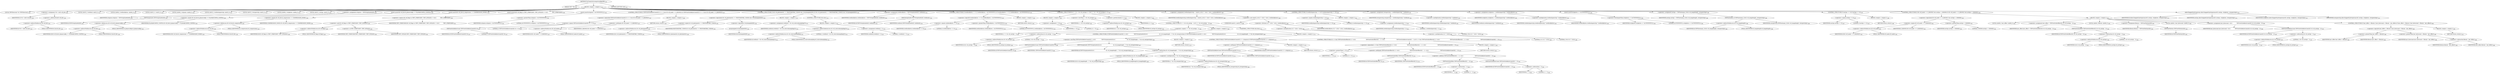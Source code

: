 digraph "TryChopUpUncompressedBigTiff" {  
"97235" [label = <(METHOD,TryChopUpUncompressedBigTiff)<SUB>7224</SUB>> ]
"97236" [label = <(PARAM,TIFF *tif)<SUB>7224</SUB>> ]
"97237" [label = <(BLOCK,&lt;empty&gt;,&lt;empty&gt;)<SUB>7225</SUB>> ]
"97238" [label = <(LOCAL,TIFFDirectory* td: TIFFDirectory)<SUB>7226</SUB>> ]
"97239" [label = <(&lt;operator&gt;.assignment,*td = &amp;tif-&gt;tif_dir)<SUB>7226</SUB>> ]
"97240" [label = <(IDENTIFIER,td,*td = &amp;tif-&gt;tif_dir)<SUB>7226</SUB>> ]
"97241" [label = <(&lt;operator&gt;.addressOf,&amp;tif-&gt;tif_dir)<SUB>7226</SUB>> ]
"97242" [label = <(&lt;operator&gt;.indirectFieldAccess,tif-&gt;tif_dir)<SUB>7226</SUB>> ]
"97243" [label = <(IDENTIFIER,tif,*td = &amp;tif-&gt;tif_dir)<SUB>7226</SUB>> ]
"97244" [label = <(FIELD_IDENTIFIER,tif_dir,tif_dir)<SUB>7226</SUB>> ]
"97245" [label = <(LOCAL,uint32_t rowblock: uint32_t)<SUB>7227</SUB>> ]
"97246" [label = <(LOCAL,uint64_t rowblockbytes: uint64_t)<SUB>7228</SUB>> ]
"97247" [label = <(LOCAL,uint32_t i: uint32_t)<SUB>7229</SUB>> ]
"97248" [label = <(LOCAL,uint64_t stripsize: uint64_t)<SUB>7230</SUB>> ]
"97249" [label = <(LOCAL,uint32_t rowblocksperstrip: uint32_t)<SUB>7231</SUB>> ]
"97250" [label = <(LOCAL,uint32_t rowsperstrip: uint32_t)<SUB>7232</SUB>> ]
"97251" [label = <(LOCAL,uint64_t stripbytes: uint64_t)<SUB>7233</SUB>> ]
"97252" [label = <(LOCAL,uint32_t nstrips: uint32_t)<SUB>7234</SUB>> ]
"97253" [label = <(&lt;operator&gt;.assignment,stripsize = TIFFStripSize64(tif))<SUB>7236</SUB>> ]
"97254" [label = <(IDENTIFIER,stripsize,stripsize = TIFFStripSize64(tif))<SUB>7236</SUB>> ]
"97255" [label = <(TIFFStripSize64,TIFFStripSize64(tif))<SUB>7236</SUB>> ]
"97256" [label = <(IDENTIFIER,tif,TIFFStripSize64(tif))<SUB>7236</SUB>> ]
"97257" [label = <(assert,assert(tif-&gt;tif_dir.td_planarconfig == PLANARCONFIG_CONTIG))<SUB>7238</SUB>> ]
"97258" [label = <(&lt;operator&gt;.equals,tif-&gt;tif_dir.td_planarconfig == PLANARCONFIG_CONTIG)<SUB>7238</SUB>> ]
"97259" [label = <(&lt;operator&gt;.fieldAccess,tif-&gt;tif_dir.td_planarconfig)<SUB>7238</SUB>> ]
"97260" [label = <(&lt;operator&gt;.indirectFieldAccess,tif-&gt;tif_dir)<SUB>7238</SUB>> ]
"97261" [label = <(IDENTIFIER,tif,tif-&gt;tif_dir.td_planarconfig == PLANARCONFIG_CONTIG)<SUB>7238</SUB>> ]
"97262" [label = <(FIELD_IDENTIFIER,tif_dir,tif_dir)<SUB>7238</SUB>> ]
"97263" [label = <(FIELD_IDENTIFIER,td_planarconfig,td_planarconfig)<SUB>7238</SUB>> ]
"97264" [label = <(IDENTIFIER,PLANARCONFIG_CONTIG,tif-&gt;tif_dir.td_planarconfig == PLANARCONFIG_CONTIG)<SUB>7238</SUB>> ]
"97265" [label = <(assert,assert(tif-&gt;tif_dir.td_compression == COMPRESSION_NONE))<SUB>7239</SUB>> ]
"97266" [label = <(&lt;operator&gt;.equals,tif-&gt;tif_dir.td_compression == COMPRESSION_NONE)<SUB>7239</SUB>> ]
"97267" [label = <(&lt;operator&gt;.fieldAccess,tif-&gt;tif_dir.td_compression)<SUB>7239</SUB>> ]
"97268" [label = <(&lt;operator&gt;.indirectFieldAccess,tif-&gt;tif_dir)<SUB>7239</SUB>> ]
"97269" [label = <(IDENTIFIER,tif,tif-&gt;tif_dir.td_compression == COMPRESSION_NONE)<SUB>7239</SUB>> ]
"97270" [label = <(FIELD_IDENTIFIER,tif_dir,tif_dir)<SUB>7239</SUB>> ]
"97271" [label = <(FIELD_IDENTIFIER,td_compression,td_compression)<SUB>7239</SUB>> ]
"97272" [label = <(IDENTIFIER,COMPRESSION_NONE,tif-&gt;tif_dir.td_compression == COMPRESSION_NONE)<SUB>7239</SUB>> ]
"97273" [label = <(assert,assert((tif-&gt;tif_flags &amp; (TIFF_STRIPCHOP | TIFF_ISTILED)) ==\012           TIFF_STRIPCHOP))<SUB>7240</SUB>> ]
"97274" [label = <(&lt;operator&gt;.equals,(tif-&gt;tif_flags &amp; (TIFF_STRIPCHOP | TIFF_ISTILED)) ==\012           TIFF_STRIPCHOP)<SUB>7240</SUB>> ]
"97275" [label = <(&lt;operator&gt;.and,tif-&gt;tif_flags &amp; (TIFF_STRIPCHOP | TIFF_ISTILED))<SUB>7240</SUB>> ]
"97276" [label = <(&lt;operator&gt;.indirectFieldAccess,tif-&gt;tif_flags)<SUB>7240</SUB>> ]
"97277" [label = <(IDENTIFIER,tif,tif-&gt;tif_flags &amp; (TIFF_STRIPCHOP | TIFF_ISTILED))<SUB>7240</SUB>> ]
"97278" [label = <(FIELD_IDENTIFIER,tif_flags,tif_flags)<SUB>7240</SUB>> ]
"97279" [label = <(&lt;operator&gt;.or,TIFF_STRIPCHOP | TIFF_ISTILED)<SUB>7240</SUB>> ]
"97280" [label = <(IDENTIFIER,TIFF_STRIPCHOP,TIFF_STRIPCHOP | TIFF_ISTILED)<SUB>7240</SUB>> ]
"97281" [label = <(IDENTIFIER,TIFF_ISTILED,TIFF_STRIPCHOP | TIFF_ISTILED)<SUB>7240</SUB>> ]
"97282" [label = <(IDENTIFIER,TIFF_STRIPCHOP,(tif-&gt;tif_flags &amp; (TIFF_STRIPCHOP | TIFF_ISTILED)) ==\012           TIFF_STRIPCHOP)<SUB>7241</SUB>> ]
"97283" [label = <(assert,assert(stripsize &gt; 0x7FFFFFFFUL))<SUB>7242</SUB>> ]
"97284" [label = <(&lt;operator&gt;.greaterThan,stripsize &gt; 0x7FFFFFFFUL)<SUB>7242</SUB>> ]
"97285" [label = <(IDENTIFIER,stripsize,stripsize &gt; 0x7FFFFFFFUL)<SUB>7242</SUB>> ]
"97286" [label = <(LITERAL,0x7FFFFFFFUL,stripsize &gt; 0x7FFFFFFFUL)<SUB>7242</SUB>> ]
"97287" [label = <(CONTROL_STRUCTURE,if (TIFFGetStrileByteCount(tif, 0) == 0 &amp;&amp; tif-&gt;tif_mode != O_RDONLY),if (TIFFGetStrileByteCount(tif, 0) == 0 &amp;&amp; tif-&gt;tif_mode != O_RDONLY))<SUB>7247</SUB>> ]
"97288" [label = <(&lt;operator&gt;.logicalAnd,TIFFGetStrileByteCount(tif, 0) == 0 &amp;&amp; tif-&gt;tif_mode != O_RDONLY)<SUB>7247</SUB>> ]
"97289" [label = <(&lt;operator&gt;.equals,TIFFGetStrileByteCount(tif, 0) == 0)<SUB>7247</SUB>> ]
"97290" [label = <(TIFFGetStrileByteCount,TIFFGetStrileByteCount(tif, 0))<SUB>7247</SUB>> ]
"97291" [label = <(IDENTIFIER,tif,TIFFGetStrileByteCount(tif, 0))<SUB>7247</SUB>> ]
"97292" [label = <(LITERAL,0,TIFFGetStrileByteCount(tif, 0))<SUB>7247</SUB>> ]
"97293" [label = <(LITERAL,0,TIFFGetStrileByteCount(tif, 0) == 0)<SUB>7247</SUB>> ]
"97294" [label = <(&lt;operator&gt;.notEquals,tif-&gt;tif_mode != O_RDONLY)<SUB>7247</SUB>> ]
"97295" [label = <(&lt;operator&gt;.indirectFieldAccess,tif-&gt;tif_mode)<SUB>7247</SUB>> ]
"97296" [label = <(IDENTIFIER,tif,tif-&gt;tif_mode != O_RDONLY)<SUB>7247</SUB>> ]
"97297" [label = <(FIELD_IDENTIFIER,tif_mode,tif_mode)<SUB>7247</SUB>> ]
"97298" [label = <(IDENTIFIER,O_RDONLY,tif-&gt;tif_mode != O_RDONLY)<SUB>7247</SUB>> ]
"97299" [label = <(BLOCK,&lt;empty&gt;,&lt;empty&gt;)<SUB>7248</SUB>> ]
"97300" [label = <(RETURN,return;,return;)<SUB>7248</SUB>> ]
"97301" [label = <(CONTROL_STRUCTURE,if ((td-&gt;td_photometric == PHOTOMETRIC_YCBCR) &amp;&amp; (!isUpSampled(tif))),if ((td-&gt;td_photometric == PHOTOMETRIC_YCBCR) &amp;&amp; (!isUpSampled(tif))))<SUB>7250</SUB>> ]
"97302" [label = <(&lt;operator&gt;.logicalAnd,(td-&gt;td_photometric == PHOTOMETRIC_YCBCR) &amp;&amp; (!isUpSampled(tif)))<SUB>7250</SUB>> ]
"97303" [label = <(&lt;operator&gt;.equals,td-&gt;td_photometric == PHOTOMETRIC_YCBCR)<SUB>7250</SUB>> ]
"97304" [label = <(&lt;operator&gt;.indirectFieldAccess,td-&gt;td_photometric)<SUB>7250</SUB>> ]
"97305" [label = <(IDENTIFIER,td,td-&gt;td_photometric == PHOTOMETRIC_YCBCR)<SUB>7250</SUB>> ]
"97306" [label = <(FIELD_IDENTIFIER,td_photometric,td_photometric)<SUB>7250</SUB>> ]
"97307" [label = <(IDENTIFIER,PHOTOMETRIC_YCBCR,td-&gt;td_photometric == PHOTOMETRIC_YCBCR)<SUB>7250</SUB>> ]
"97308" [label = <(&lt;operator&gt;.logicalNot,!isUpSampled(tif))<SUB>7250</SUB>> ]
"97309" [label = <(isUpSampled,isUpSampled(tif))<SUB>7250</SUB>> ]
"97310" [label = <(IDENTIFIER,tif,isUpSampled(tif))<SUB>7250</SUB>> ]
"97311" [label = <(BLOCK,&lt;empty&gt;,&lt;empty&gt;)<SUB>7251</SUB>> ]
"97312" [label = <(&lt;operator&gt;.assignment,rowblock = td-&gt;td_ycbcrsubsampling[1])<SUB>7251</SUB>> ]
"97313" [label = <(IDENTIFIER,rowblock,rowblock = td-&gt;td_ycbcrsubsampling[1])<SUB>7251</SUB>> ]
"97314" [label = <(&lt;operator&gt;.indirectIndexAccess,td-&gt;td_ycbcrsubsampling[1])<SUB>7251</SUB>> ]
"97315" [label = <(&lt;operator&gt;.indirectFieldAccess,td-&gt;td_ycbcrsubsampling)<SUB>7251</SUB>> ]
"97316" [label = <(IDENTIFIER,td,rowblock = td-&gt;td_ycbcrsubsampling[1])<SUB>7251</SUB>> ]
"97317" [label = <(FIELD_IDENTIFIER,td_ycbcrsubsampling,td_ycbcrsubsampling)<SUB>7251</SUB>> ]
"97318" [label = <(LITERAL,1,rowblock = td-&gt;td_ycbcrsubsampling[1])<SUB>7251</SUB>> ]
"97319" [label = <(CONTROL_STRUCTURE,else,else)<SUB>7253</SUB>> ]
"97320" [label = <(BLOCK,&lt;empty&gt;,&lt;empty&gt;)<SUB>7253</SUB>> ]
"97321" [label = <(&lt;operator&gt;.assignment,rowblock = 1)<SUB>7253</SUB>> ]
"97322" [label = <(IDENTIFIER,rowblock,rowblock = 1)<SUB>7253</SUB>> ]
"97323" [label = <(LITERAL,1,rowblock = 1)<SUB>7253</SUB>> ]
"97324" [label = <(&lt;operator&gt;.assignment,rowblockbytes = TIFFVStripSize64(tif, rowblock))<SUB>7254</SUB>> ]
"97325" [label = <(IDENTIFIER,rowblockbytes,rowblockbytes = TIFFVStripSize64(tif, rowblock))<SUB>7254</SUB>> ]
"97326" [label = <(TIFFVStripSize64,TIFFVStripSize64(tif, rowblock))<SUB>7254</SUB>> ]
"97327" [label = <(IDENTIFIER,tif,TIFFVStripSize64(tif, rowblock))<SUB>7254</SUB>> ]
"97328" [label = <(IDENTIFIER,rowblock,TIFFVStripSize64(tif, rowblock))<SUB>7254</SUB>> ]
"97329" [label = <(CONTROL_STRUCTURE,if (rowblockbytes == 0 || rowblockbytes &gt; 0x7FFFFFFFUL),if (rowblockbytes == 0 || rowblockbytes &gt; 0x7FFFFFFFUL))<SUB>7255</SUB>> ]
"97330" [label = <(&lt;operator&gt;.logicalOr,rowblockbytes == 0 || rowblockbytes &gt; 0x7FFFFFFFUL)<SUB>7255</SUB>> ]
"97331" [label = <(&lt;operator&gt;.equals,rowblockbytes == 0)<SUB>7255</SUB>> ]
"97332" [label = <(IDENTIFIER,rowblockbytes,rowblockbytes == 0)<SUB>7255</SUB>> ]
"97333" [label = <(LITERAL,0,rowblockbytes == 0)<SUB>7255</SUB>> ]
"97334" [label = <(&lt;operator&gt;.greaterThan,rowblockbytes &gt; 0x7FFFFFFFUL)<SUB>7255</SUB>> ]
"97335" [label = <(IDENTIFIER,rowblockbytes,rowblockbytes &gt; 0x7FFFFFFFUL)<SUB>7255</SUB>> ]
"97336" [label = <(LITERAL,0x7FFFFFFFUL,rowblockbytes &gt; 0x7FFFFFFFUL)<SUB>7255</SUB>> ]
"97337" [label = <(BLOCK,&lt;empty&gt;,&lt;empty&gt;)<SUB>7256</SUB>> ]
"97338" [label = <(RETURN,return;,return;)<SUB>7258</SUB>> ]
"97339" [label = <(CONTROL_STRUCTURE,for (i = 0;i &lt; td-&gt;td_nstrips;i++),for (i = 0;i &lt; td-&gt;td_nstrips;i++))<SUB>7262</SUB>> ]
"97340" [label = <(BLOCK,&lt;empty&gt;,&lt;empty&gt;)<SUB>7262</SUB>> ]
"97341" [label = <(&lt;operator&gt;.assignment,i = 0)<SUB>7262</SUB>> ]
"97342" [label = <(IDENTIFIER,i,i = 0)<SUB>7262</SUB>> ]
"97343" [label = <(LITERAL,0,i = 0)<SUB>7262</SUB>> ]
"97344" [label = <(&lt;operator&gt;.lessThan,i &lt; td-&gt;td_nstrips)<SUB>7262</SUB>> ]
"97345" [label = <(IDENTIFIER,i,i &lt; td-&gt;td_nstrips)<SUB>7262</SUB>> ]
"97346" [label = <(&lt;operator&gt;.indirectFieldAccess,td-&gt;td_nstrips)<SUB>7262</SUB>> ]
"97347" [label = <(IDENTIFIER,td,i &lt; td-&gt;td_nstrips)<SUB>7262</SUB>> ]
"97348" [label = <(FIELD_IDENTIFIER,td_nstrips,td_nstrips)<SUB>7262</SUB>> ]
"97349" [label = <(&lt;operator&gt;.postIncrement,i++)<SUB>7262</SUB>> ]
"97350" [label = <(IDENTIFIER,i,i++)<SUB>7262</SUB>> ]
"97351" [label = <(BLOCK,&lt;empty&gt;,&lt;empty&gt;)<SUB>7263</SUB>> ]
"97352" [label = <(CONTROL_STRUCTURE,if (i == td-&gt;td_nstrips - 1),if (i == td-&gt;td_nstrips - 1))<SUB>7264</SUB>> ]
"97353" [label = <(&lt;operator&gt;.equals,i == td-&gt;td_nstrips - 1)<SUB>7264</SUB>> ]
"97354" [label = <(IDENTIFIER,i,i == td-&gt;td_nstrips - 1)<SUB>7264</SUB>> ]
"97355" [label = <(&lt;operator&gt;.subtraction,td-&gt;td_nstrips - 1)<SUB>7264</SUB>> ]
"97356" [label = <(&lt;operator&gt;.indirectFieldAccess,td-&gt;td_nstrips)<SUB>7264</SUB>> ]
"97357" [label = <(IDENTIFIER,td,td-&gt;td_nstrips - 1)<SUB>7264</SUB>> ]
"97358" [label = <(FIELD_IDENTIFIER,td_nstrips,td_nstrips)<SUB>7264</SUB>> ]
"97359" [label = <(LITERAL,1,td-&gt;td_nstrips - 1)<SUB>7264</SUB>> ]
"97360" [label = <(BLOCK,&lt;empty&gt;,&lt;empty&gt;)<SUB>7265</SUB>> ]
"97361" [label = <(CONTROL_STRUCTURE,if (TIFFGetStrileByteCount(tif, i) &lt;\012                TIFFVStripSize64(tif,\012                                 td-&gt;td_imagelength - i * td-&gt;td_rowsperstrip)),if (TIFFGetStrileByteCount(tif, i) &lt;\012                TIFFVStripSize64(tif,\012                                 td-&gt;td_imagelength - i * td-&gt;td_rowsperstrip)))<SUB>7266</SUB>> ]
"97362" [label = <(&lt;operator&gt;.lessThan,TIFFGetStrileByteCount(tif, i) &lt;\012                TIFFVStripSize64(tif,\012                                 td-&gt;td_imagelength - i * td-&gt;td_rowsperstrip))<SUB>7266</SUB>> ]
"97363" [label = <(TIFFGetStrileByteCount,TIFFGetStrileByteCount(tif, i))<SUB>7266</SUB>> ]
"97364" [label = <(IDENTIFIER,tif,TIFFGetStrileByteCount(tif, i))<SUB>7266</SUB>> ]
"97365" [label = <(IDENTIFIER,i,TIFFGetStrileByteCount(tif, i))<SUB>7266</SUB>> ]
"97366" [label = <(TIFFVStripSize64,TIFFVStripSize64(tif,\012                                 td-&gt;td_imagelength - i * td-&gt;td_rowsperstrip))<SUB>7267</SUB>> ]
"97367" [label = <(IDENTIFIER,tif,TIFFVStripSize64(tif,\012                                 td-&gt;td_imagelength - i * td-&gt;td_rowsperstrip))<SUB>7267</SUB>> ]
"97368" [label = <(&lt;operator&gt;.subtraction,td-&gt;td_imagelength - i * td-&gt;td_rowsperstrip)<SUB>7268</SUB>> ]
"97369" [label = <(&lt;operator&gt;.indirectFieldAccess,td-&gt;td_imagelength)<SUB>7268</SUB>> ]
"97370" [label = <(IDENTIFIER,td,td-&gt;td_imagelength - i * td-&gt;td_rowsperstrip)<SUB>7268</SUB>> ]
"97371" [label = <(FIELD_IDENTIFIER,td_imagelength,td_imagelength)<SUB>7268</SUB>> ]
"97372" [label = <(&lt;operator&gt;.multiplication,i * td-&gt;td_rowsperstrip)<SUB>7268</SUB>> ]
"97373" [label = <(IDENTIFIER,i,i * td-&gt;td_rowsperstrip)<SUB>7268</SUB>> ]
"97374" [label = <(&lt;operator&gt;.indirectFieldAccess,td-&gt;td_rowsperstrip)<SUB>7268</SUB>> ]
"97375" [label = <(IDENTIFIER,td,i * td-&gt;td_rowsperstrip)<SUB>7268</SUB>> ]
"97376" [label = <(FIELD_IDENTIFIER,td_rowsperstrip,td_rowsperstrip)<SUB>7268</SUB>> ]
"97377" [label = <(BLOCK,&lt;empty&gt;,&lt;empty&gt;)<SUB>7269</SUB>> ]
"97378" [label = <(RETURN,return;,return;)<SUB>7270</SUB>> ]
"97379" [label = <(CONTROL_STRUCTURE,else,else)<SUB>7274</SUB>> ]
"97380" [label = <(BLOCK,&lt;empty&gt;,&lt;empty&gt;)<SUB>7274</SUB>> ]
"97381" [label = <(CONTROL_STRUCTURE,if (TIFFGetStrileByteCount(tif, i) != stripsize),if (TIFFGetStrileByteCount(tif, i) != stripsize))<SUB>7275</SUB>> ]
"97382" [label = <(&lt;operator&gt;.notEquals,TIFFGetStrileByteCount(tif, i) != stripsize)<SUB>7275</SUB>> ]
"97383" [label = <(TIFFGetStrileByteCount,TIFFGetStrileByteCount(tif, i))<SUB>7275</SUB>> ]
"97384" [label = <(IDENTIFIER,tif,TIFFGetStrileByteCount(tif, i))<SUB>7275</SUB>> ]
"97385" [label = <(IDENTIFIER,i,TIFFGetStrileByteCount(tif, i))<SUB>7275</SUB>> ]
"97386" [label = <(IDENTIFIER,stripsize,TIFFGetStrileByteCount(tif, i) != stripsize)<SUB>7275</SUB>> ]
"97387" [label = <(BLOCK,&lt;empty&gt;,&lt;empty&gt;)<SUB>7276</SUB>> ]
"97388" [label = <(RETURN,return;,return;)<SUB>7277</SUB>> ]
"97389" [label = <(CONTROL_STRUCTURE,if (i &gt; 0 &amp;&amp; TIFFGetStrileOffset(tif, i) !=\012                             TIFFGetStrileOffset(tif, i - 1) +\012                                 TIFFGetStrileByteCount(tif, i - 1)),if (i &gt; 0 &amp;&amp; TIFFGetStrileOffset(tif, i) !=\012                             TIFFGetStrileOffset(tif, i - 1) +\012                                 TIFFGetStrileByteCount(tif, i - 1)))<SUB>7279</SUB>> ]
"97390" [label = <(&lt;operator&gt;.logicalAnd,i &gt; 0 &amp;&amp; TIFFGetStrileOffset(tif, i) !=\012                             TIFFGetStrileOffset(tif, i - 1) +\012                                 TIFFGetStrileByteCount(tif, i - 1))<SUB>7279</SUB>> ]
"97391" [label = <(&lt;operator&gt;.greaterThan,i &gt; 0)<SUB>7279</SUB>> ]
"97392" [label = <(IDENTIFIER,i,i &gt; 0)<SUB>7279</SUB>> ]
"97393" [label = <(LITERAL,0,i &gt; 0)<SUB>7279</SUB>> ]
"97394" [label = <(&lt;operator&gt;.notEquals,TIFFGetStrileOffset(tif, i) !=\012                             TIFFGetStrileOffset(tif, i - 1) +\012                                 TIFFGetStrileByteCount(tif, i - 1))<SUB>7279</SUB>> ]
"97395" [label = <(TIFFGetStrileOffset,TIFFGetStrileOffset(tif, i))<SUB>7279</SUB>> ]
"97396" [label = <(IDENTIFIER,tif,TIFFGetStrileOffset(tif, i))<SUB>7279</SUB>> ]
"97397" [label = <(IDENTIFIER,i,TIFFGetStrileOffset(tif, i))<SUB>7279</SUB>> ]
"97398" [label = <(&lt;operator&gt;.addition,TIFFGetStrileOffset(tif, i - 1) +\012                                 TIFFGetStrileByteCount(tif, i - 1))<SUB>7280</SUB>> ]
"97399" [label = <(TIFFGetStrileOffset,TIFFGetStrileOffset(tif, i - 1))<SUB>7280</SUB>> ]
"97400" [label = <(IDENTIFIER,tif,TIFFGetStrileOffset(tif, i - 1))<SUB>7280</SUB>> ]
"97401" [label = <(&lt;operator&gt;.subtraction,i - 1)<SUB>7280</SUB>> ]
"97402" [label = <(IDENTIFIER,i,i - 1)<SUB>7280</SUB>> ]
"97403" [label = <(LITERAL,1,i - 1)<SUB>7280</SUB>> ]
"97404" [label = <(TIFFGetStrileByteCount,TIFFGetStrileByteCount(tif, i - 1))<SUB>7281</SUB>> ]
"97405" [label = <(IDENTIFIER,tif,TIFFGetStrileByteCount(tif, i - 1))<SUB>7281</SUB>> ]
"97406" [label = <(&lt;operator&gt;.subtraction,i - 1)<SUB>7281</SUB>> ]
"97407" [label = <(IDENTIFIER,i,i - 1)<SUB>7281</SUB>> ]
"97408" [label = <(LITERAL,1,i - 1)<SUB>7281</SUB>> ]
"97409" [label = <(BLOCK,&lt;empty&gt;,&lt;empty&gt;)<SUB>7282</SUB>> ]
"97410" [label = <(RETURN,return;,return;)<SUB>7283</SUB>> ]
"97411" [label = <(&lt;operator&gt;.assignment,rowblocksperstrip = (uint32_t)(512 * 1024 * 1024 / rowblockbytes))<SUB>7289</SUB>> ]
"97412" [label = <(IDENTIFIER,rowblocksperstrip,rowblocksperstrip = (uint32_t)(512 * 1024 * 1024 / rowblockbytes))<SUB>7289</SUB>> ]
"97413" [label = <(&lt;operator&gt;.cast,(uint32_t)(512 * 1024 * 1024 / rowblockbytes))<SUB>7289</SUB>> ]
"97414" [label = <(UNKNOWN,uint32_t,uint32_t)<SUB>7289</SUB>> ]
"97415" [label = <(&lt;operator&gt;.division,512 * 1024 * 1024 / rowblockbytes)<SUB>7289</SUB>> ]
"97416" [label = <(&lt;operator&gt;.multiplication,512 * 1024 * 1024)<SUB>7289</SUB>> ]
"97417" [label = <(&lt;operator&gt;.multiplication,512 * 1024)<SUB>7289</SUB>> ]
"97418" [label = <(LITERAL,512,512 * 1024)<SUB>7289</SUB>> ]
"97419" [label = <(LITERAL,1024,512 * 1024)<SUB>7289</SUB>> ]
"97420" [label = <(LITERAL,1024,512 * 1024 * 1024)<SUB>7289</SUB>> ]
"97421" [label = <(IDENTIFIER,rowblockbytes,512 * 1024 * 1024 / rowblockbytes)<SUB>7289</SUB>> ]
"97422" [label = <(CONTROL_STRUCTURE,if (rowblocksperstrip == 0),if (rowblocksperstrip == 0))<SUB>7290</SUB>> ]
"97423" [label = <(&lt;operator&gt;.equals,rowblocksperstrip == 0)<SUB>7290</SUB>> ]
"97424" [label = <(IDENTIFIER,rowblocksperstrip,rowblocksperstrip == 0)<SUB>7290</SUB>> ]
"97425" [label = <(LITERAL,0,rowblocksperstrip == 0)<SUB>7290</SUB>> ]
"97426" [label = <(BLOCK,&lt;empty&gt;,&lt;empty&gt;)<SUB>7291</SUB>> ]
"97427" [label = <(&lt;operator&gt;.assignment,rowblocksperstrip = 1)<SUB>7291</SUB>> ]
"97428" [label = <(IDENTIFIER,rowblocksperstrip,rowblocksperstrip = 1)<SUB>7291</SUB>> ]
"97429" [label = <(LITERAL,1,rowblocksperstrip = 1)<SUB>7291</SUB>> ]
"97430" [label = <(&lt;operator&gt;.assignment,rowsperstrip = rowblocksperstrip * rowblock)<SUB>7292</SUB>> ]
"97431" [label = <(IDENTIFIER,rowsperstrip,rowsperstrip = rowblocksperstrip * rowblock)<SUB>7292</SUB>> ]
"97432" [label = <(&lt;operator&gt;.multiplication,rowblocksperstrip * rowblock)<SUB>7292</SUB>> ]
"97433" [label = <(IDENTIFIER,rowblocksperstrip,rowblocksperstrip * rowblock)<SUB>7292</SUB>> ]
"97434" [label = <(IDENTIFIER,rowblock,rowblocksperstrip * rowblock)<SUB>7292</SUB>> ]
"97435" [label = <(&lt;operator&gt;.assignment,stripbytes = rowblocksperstrip * rowblockbytes)<SUB>7293</SUB>> ]
"97436" [label = <(IDENTIFIER,stripbytes,stripbytes = rowblocksperstrip * rowblockbytes)<SUB>7293</SUB>> ]
"97437" [label = <(&lt;operator&gt;.multiplication,rowblocksperstrip * rowblockbytes)<SUB>7293</SUB>> ]
"97438" [label = <(IDENTIFIER,rowblocksperstrip,rowblocksperstrip * rowblockbytes)<SUB>7293</SUB>> ]
"97439" [label = <(IDENTIFIER,rowblockbytes,rowblocksperstrip * rowblockbytes)<SUB>7293</SUB>> ]
"97440" [label = <(assert,assert(stripbytes &lt;= 0x7FFFFFFFUL))<SUB>7294</SUB>> ]
"97441" [label = <(&lt;operator&gt;.lessEqualsThan,stripbytes &lt;= 0x7FFFFFFFUL)<SUB>7294</SUB>> ]
"97442" [label = <(IDENTIFIER,stripbytes,stripbytes &lt;= 0x7FFFFFFFUL)<SUB>7294</SUB>> ]
"97443" [label = <(LITERAL,0x7FFFFFFFUL,stripbytes &lt;= 0x7FFFFFFFUL)<SUB>7294</SUB>> ]
"97444" [label = <(&lt;operator&gt;.assignment,nstrips = TIFFhowmany_32(td-&gt;td_imagelength, rowsperstrip))<SUB>7296</SUB>> ]
"97445" [label = <(IDENTIFIER,nstrips,nstrips = TIFFhowmany_32(td-&gt;td_imagelength, rowsperstrip))<SUB>7296</SUB>> ]
"97446" [label = <(TIFFhowmany_32,TIFFhowmany_32(td-&gt;td_imagelength, rowsperstrip))<SUB>7296</SUB>> ]
"97447" [label = <(&lt;operator&gt;.indirectFieldAccess,td-&gt;td_imagelength)<SUB>7296</SUB>> ]
"97448" [label = <(IDENTIFIER,td,TIFFhowmany_32(td-&gt;td_imagelength, rowsperstrip))<SUB>7296</SUB>> ]
"97449" [label = <(FIELD_IDENTIFIER,td_imagelength,td_imagelength)<SUB>7296</SUB>> ]
"97450" [label = <(IDENTIFIER,rowsperstrip,TIFFhowmany_32(td-&gt;td_imagelength, rowsperstrip))<SUB>7296</SUB>> ]
"97451" [label = <(CONTROL_STRUCTURE,if (nstrips == 0),if (nstrips == 0))<SUB>7297</SUB>> ]
"97452" [label = <(&lt;operator&gt;.equals,nstrips == 0)<SUB>7297</SUB>> ]
"97453" [label = <(IDENTIFIER,nstrips,nstrips == 0)<SUB>7297</SUB>> ]
"97454" [label = <(LITERAL,0,nstrips == 0)<SUB>7297</SUB>> ]
"97455" [label = <(BLOCK,&lt;empty&gt;,&lt;empty&gt;)<SUB>7298</SUB>> ]
"97456" [label = <(RETURN,return;,return;)<SUB>7298</SUB>> ]
"97457" [label = <(CONTROL_STRUCTURE,if (tif-&gt;tif_mode == O_RDONLY &amp;&amp; nstrips &gt; 1000000),if (tif-&gt;tif_mode == O_RDONLY &amp;&amp; nstrips &gt; 1000000))<SUB>7302</SUB>> ]
"97458" [label = <(&lt;operator&gt;.logicalAnd,tif-&gt;tif_mode == O_RDONLY &amp;&amp; nstrips &gt; 1000000)<SUB>7302</SUB>> ]
"97459" [label = <(&lt;operator&gt;.equals,tif-&gt;tif_mode == O_RDONLY)<SUB>7302</SUB>> ]
"97460" [label = <(&lt;operator&gt;.indirectFieldAccess,tif-&gt;tif_mode)<SUB>7302</SUB>> ]
"97461" [label = <(IDENTIFIER,tif,tif-&gt;tif_mode == O_RDONLY)<SUB>7302</SUB>> ]
"97462" [label = <(FIELD_IDENTIFIER,tif_mode,tif_mode)<SUB>7302</SUB>> ]
"97463" [label = <(IDENTIFIER,O_RDONLY,tif-&gt;tif_mode == O_RDONLY)<SUB>7302</SUB>> ]
"97464" [label = <(&lt;operator&gt;.greaterThan,nstrips &gt; 1000000)<SUB>7302</SUB>> ]
"97465" [label = <(IDENTIFIER,nstrips,nstrips &gt; 1000000)<SUB>7302</SUB>> ]
"97466" [label = <(LITERAL,1000000,nstrips &gt; 1000000)<SUB>7302</SUB>> ]
"97467" [label = <(BLOCK,&lt;empty&gt;,&lt;empty&gt;)<SUB>7303</SUB>> ]
"97468" [label = <(LOCAL,uint64_t last_offset: uint64_t)<SUB>7304</SUB>> ]
"97469" [label = <(&lt;operator&gt;.assignment,last_offset = TIFFGetStrileOffset(tif, td-&gt;td_nstrips - 1))<SUB>7304</SUB>> ]
"97470" [label = <(IDENTIFIER,last_offset,last_offset = TIFFGetStrileOffset(tif, td-&gt;td_nstrips - 1))<SUB>7304</SUB>> ]
"97471" [label = <(TIFFGetStrileOffset,TIFFGetStrileOffset(tif, td-&gt;td_nstrips - 1))<SUB>7304</SUB>> ]
"97472" [label = <(IDENTIFIER,tif,TIFFGetStrileOffset(tif, td-&gt;td_nstrips - 1))<SUB>7304</SUB>> ]
"97473" [label = <(&lt;operator&gt;.subtraction,td-&gt;td_nstrips - 1)<SUB>7304</SUB>> ]
"97474" [label = <(&lt;operator&gt;.indirectFieldAccess,td-&gt;td_nstrips)<SUB>7304</SUB>> ]
"97475" [label = <(IDENTIFIER,td,td-&gt;td_nstrips - 1)<SUB>7304</SUB>> ]
"97476" [label = <(FIELD_IDENTIFIER,td_nstrips,td_nstrips)<SUB>7304</SUB>> ]
"97477" [label = <(LITERAL,1,td-&gt;td_nstrips - 1)<SUB>7304</SUB>> ]
"97478" [label = <(LOCAL,uint64_t filesize: uint64_t)<SUB>7305</SUB>> ]
"97479" [label = <(&lt;operator&gt;.assignment,filesize = TIFFGetFileSize(tif))<SUB>7305</SUB>> ]
"97480" [label = <(IDENTIFIER,filesize,filesize = TIFFGetFileSize(tif))<SUB>7305</SUB>> ]
"97481" [label = <(TIFFGetFileSize,TIFFGetFileSize(tif))<SUB>7305</SUB>> ]
"97482" [label = <(IDENTIFIER,tif,TIFFGetFileSize(tif))<SUB>7305</SUB>> ]
"97483" [label = <(LOCAL,uint64_t last_bytecount: uint64_t)<SUB>7306</SUB>> ]
"97484" [label = <(&lt;operator&gt;.assignment,last_bytecount =\012            TIFFGetStrileByteCount(tif, td-&gt;td_nstrips - 1))<SUB>7306</SUB>> ]
"97485" [label = <(IDENTIFIER,last_bytecount,last_bytecount =\012            TIFFGetStrileByteCount(tif, td-&gt;td_nstrips - 1))<SUB>7306</SUB>> ]
"97486" [label = <(TIFFGetStrileByteCount,TIFFGetStrileByteCount(tif, td-&gt;td_nstrips - 1))<SUB>7307</SUB>> ]
"97487" [label = <(IDENTIFIER,tif,TIFFGetStrileByteCount(tif, td-&gt;td_nstrips - 1))<SUB>7307</SUB>> ]
"97488" [label = <(&lt;operator&gt;.subtraction,td-&gt;td_nstrips - 1)<SUB>7307</SUB>> ]
"97489" [label = <(&lt;operator&gt;.indirectFieldAccess,td-&gt;td_nstrips)<SUB>7307</SUB>> ]
"97490" [label = <(IDENTIFIER,td,td-&gt;td_nstrips - 1)<SUB>7307</SUB>> ]
"97491" [label = <(FIELD_IDENTIFIER,td_nstrips,td_nstrips)<SUB>7307</SUB>> ]
"97492" [label = <(LITERAL,1,td-&gt;td_nstrips - 1)<SUB>7307</SUB>> ]
"97493" [label = <(CONTROL_STRUCTURE,if (last_offset &gt; filesize || last_bytecount &gt; filesize - last_offset),if (last_offset &gt; filesize || last_bytecount &gt; filesize - last_offset))<SUB>7308</SUB>> ]
"97494" [label = <(&lt;operator&gt;.logicalOr,last_offset &gt; filesize || last_bytecount &gt; filesize - last_offset)<SUB>7308</SUB>> ]
"97495" [label = <(&lt;operator&gt;.greaterThan,last_offset &gt; filesize)<SUB>7308</SUB>> ]
"97496" [label = <(IDENTIFIER,last_offset,last_offset &gt; filesize)<SUB>7308</SUB>> ]
"97497" [label = <(IDENTIFIER,filesize,last_offset &gt; filesize)<SUB>7308</SUB>> ]
"97498" [label = <(&lt;operator&gt;.greaterThan,last_bytecount &gt; filesize - last_offset)<SUB>7308</SUB>> ]
"97499" [label = <(IDENTIFIER,last_bytecount,last_bytecount &gt; filesize - last_offset)<SUB>7308</SUB>> ]
"97500" [label = <(&lt;operator&gt;.subtraction,filesize - last_offset)<SUB>7308</SUB>> ]
"97501" [label = <(IDENTIFIER,filesize,filesize - last_offset)<SUB>7308</SUB>> ]
"97502" [label = <(IDENTIFIER,last_offset,filesize - last_offset)<SUB>7308</SUB>> ]
"97503" [label = <(BLOCK,&lt;empty&gt;,&lt;empty&gt;)<SUB>7309</SUB>> ]
"97504" [label = <(RETURN,return;,return;)<SUB>7310</SUB>> ]
"97505" [label = <(allocChoppedUpStripArrays,allocChoppedUpStripArrays(tif, nstrips, stripbytes, rowsperstrip))<SUB>7314</SUB>> ]
"97506" [label = <(IDENTIFIER,tif,allocChoppedUpStripArrays(tif, nstrips, stripbytes, rowsperstrip))<SUB>7314</SUB>> ]
"97507" [label = <(IDENTIFIER,nstrips,allocChoppedUpStripArrays(tif, nstrips, stripbytes, rowsperstrip))<SUB>7314</SUB>> ]
"97508" [label = <(IDENTIFIER,stripbytes,allocChoppedUpStripArrays(tif, nstrips, stripbytes, rowsperstrip))<SUB>7314</SUB>> ]
"97509" [label = <(IDENTIFIER,rowsperstrip,allocChoppedUpStripArrays(tif, nstrips, stripbytes, rowsperstrip))<SUB>7314</SUB>> ]
"97510" [label = <(METHOD_RETURN,void)<SUB>7224</SUB>> ]
  "97235" -> "97236" 
  "97235" -> "97237" 
  "97235" -> "97510" 
  "97237" -> "97238" 
  "97237" -> "97239" 
  "97237" -> "97245" 
  "97237" -> "97246" 
  "97237" -> "97247" 
  "97237" -> "97248" 
  "97237" -> "97249" 
  "97237" -> "97250" 
  "97237" -> "97251" 
  "97237" -> "97252" 
  "97237" -> "97253" 
  "97237" -> "97257" 
  "97237" -> "97265" 
  "97237" -> "97273" 
  "97237" -> "97283" 
  "97237" -> "97287" 
  "97237" -> "97301" 
  "97237" -> "97324" 
  "97237" -> "97329" 
  "97237" -> "97339" 
  "97237" -> "97411" 
  "97237" -> "97422" 
  "97237" -> "97430" 
  "97237" -> "97435" 
  "97237" -> "97440" 
  "97237" -> "97444" 
  "97237" -> "97451" 
  "97237" -> "97457" 
  "97237" -> "97505" 
  "97239" -> "97240" 
  "97239" -> "97241" 
  "97241" -> "97242" 
  "97242" -> "97243" 
  "97242" -> "97244" 
  "97253" -> "97254" 
  "97253" -> "97255" 
  "97255" -> "97256" 
  "97257" -> "97258" 
  "97258" -> "97259" 
  "97258" -> "97264" 
  "97259" -> "97260" 
  "97259" -> "97263" 
  "97260" -> "97261" 
  "97260" -> "97262" 
  "97265" -> "97266" 
  "97266" -> "97267" 
  "97266" -> "97272" 
  "97267" -> "97268" 
  "97267" -> "97271" 
  "97268" -> "97269" 
  "97268" -> "97270" 
  "97273" -> "97274" 
  "97274" -> "97275" 
  "97274" -> "97282" 
  "97275" -> "97276" 
  "97275" -> "97279" 
  "97276" -> "97277" 
  "97276" -> "97278" 
  "97279" -> "97280" 
  "97279" -> "97281" 
  "97283" -> "97284" 
  "97284" -> "97285" 
  "97284" -> "97286" 
  "97287" -> "97288" 
  "97287" -> "97299" 
  "97288" -> "97289" 
  "97288" -> "97294" 
  "97289" -> "97290" 
  "97289" -> "97293" 
  "97290" -> "97291" 
  "97290" -> "97292" 
  "97294" -> "97295" 
  "97294" -> "97298" 
  "97295" -> "97296" 
  "97295" -> "97297" 
  "97299" -> "97300" 
  "97301" -> "97302" 
  "97301" -> "97311" 
  "97301" -> "97319" 
  "97302" -> "97303" 
  "97302" -> "97308" 
  "97303" -> "97304" 
  "97303" -> "97307" 
  "97304" -> "97305" 
  "97304" -> "97306" 
  "97308" -> "97309" 
  "97309" -> "97310" 
  "97311" -> "97312" 
  "97312" -> "97313" 
  "97312" -> "97314" 
  "97314" -> "97315" 
  "97314" -> "97318" 
  "97315" -> "97316" 
  "97315" -> "97317" 
  "97319" -> "97320" 
  "97320" -> "97321" 
  "97321" -> "97322" 
  "97321" -> "97323" 
  "97324" -> "97325" 
  "97324" -> "97326" 
  "97326" -> "97327" 
  "97326" -> "97328" 
  "97329" -> "97330" 
  "97329" -> "97337" 
  "97330" -> "97331" 
  "97330" -> "97334" 
  "97331" -> "97332" 
  "97331" -> "97333" 
  "97334" -> "97335" 
  "97334" -> "97336" 
  "97337" -> "97338" 
  "97339" -> "97340" 
  "97339" -> "97344" 
  "97339" -> "97349" 
  "97339" -> "97351" 
  "97340" -> "97341" 
  "97341" -> "97342" 
  "97341" -> "97343" 
  "97344" -> "97345" 
  "97344" -> "97346" 
  "97346" -> "97347" 
  "97346" -> "97348" 
  "97349" -> "97350" 
  "97351" -> "97352" 
  "97352" -> "97353" 
  "97352" -> "97360" 
  "97352" -> "97379" 
  "97353" -> "97354" 
  "97353" -> "97355" 
  "97355" -> "97356" 
  "97355" -> "97359" 
  "97356" -> "97357" 
  "97356" -> "97358" 
  "97360" -> "97361" 
  "97361" -> "97362" 
  "97361" -> "97377" 
  "97362" -> "97363" 
  "97362" -> "97366" 
  "97363" -> "97364" 
  "97363" -> "97365" 
  "97366" -> "97367" 
  "97366" -> "97368" 
  "97368" -> "97369" 
  "97368" -> "97372" 
  "97369" -> "97370" 
  "97369" -> "97371" 
  "97372" -> "97373" 
  "97372" -> "97374" 
  "97374" -> "97375" 
  "97374" -> "97376" 
  "97377" -> "97378" 
  "97379" -> "97380" 
  "97380" -> "97381" 
  "97380" -> "97389" 
  "97381" -> "97382" 
  "97381" -> "97387" 
  "97382" -> "97383" 
  "97382" -> "97386" 
  "97383" -> "97384" 
  "97383" -> "97385" 
  "97387" -> "97388" 
  "97389" -> "97390" 
  "97389" -> "97409" 
  "97390" -> "97391" 
  "97390" -> "97394" 
  "97391" -> "97392" 
  "97391" -> "97393" 
  "97394" -> "97395" 
  "97394" -> "97398" 
  "97395" -> "97396" 
  "97395" -> "97397" 
  "97398" -> "97399" 
  "97398" -> "97404" 
  "97399" -> "97400" 
  "97399" -> "97401" 
  "97401" -> "97402" 
  "97401" -> "97403" 
  "97404" -> "97405" 
  "97404" -> "97406" 
  "97406" -> "97407" 
  "97406" -> "97408" 
  "97409" -> "97410" 
  "97411" -> "97412" 
  "97411" -> "97413" 
  "97413" -> "97414" 
  "97413" -> "97415" 
  "97415" -> "97416" 
  "97415" -> "97421" 
  "97416" -> "97417" 
  "97416" -> "97420" 
  "97417" -> "97418" 
  "97417" -> "97419" 
  "97422" -> "97423" 
  "97422" -> "97426" 
  "97423" -> "97424" 
  "97423" -> "97425" 
  "97426" -> "97427" 
  "97427" -> "97428" 
  "97427" -> "97429" 
  "97430" -> "97431" 
  "97430" -> "97432" 
  "97432" -> "97433" 
  "97432" -> "97434" 
  "97435" -> "97436" 
  "97435" -> "97437" 
  "97437" -> "97438" 
  "97437" -> "97439" 
  "97440" -> "97441" 
  "97441" -> "97442" 
  "97441" -> "97443" 
  "97444" -> "97445" 
  "97444" -> "97446" 
  "97446" -> "97447" 
  "97446" -> "97450" 
  "97447" -> "97448" 
  "97447" -> "97449" 
  "97451" -> "97452" 
  "97451" -> "97455" 
  "97452" -> "97453" 
  "97452" -> "97454" 
  "97455" -> "97456" 
  "97457" -> "97458" 
  "97457" -> "97467" 
  "97458" -> "97459" 
  "97458" -> "97464" 
  "97459" -> "97460" 
  "97459" -> "97463" 
  "97460" -> "97461" 
  "97460" -> "97462" 
  "97464" -> "97465" 
  "97464" -> "97466" 
  "97467" -> "97468" 
  "97467" -> "97469" 
  "97467" -> "97478" 
  "97467" -> "97479" 
  "97467" -> "97483" 
  "97467" -> "97484" 
  "97467" -> "97493" 
  "97469" -> "97470" 
  "97469" -> "97471" 
  "97471" -> "97472" 
  "97471" -> "97473" 
  "97473" -> "97474" 
  "97473" -> "97477" 
  "97474" -> "97475" 
  "97474" -> "97476" 
  "97479" -> "97480" 
  "97479" -> "97481" 
  "97481" -> "97482" 
  "97484" -> "97485" 
  "97484" -> "97486" 
  "97486" -> "97487" 
  "97486" -> "97488" 
  "97488" -> "97489" 
  "97488" -> "97492" 
  "97489" -> "97490" 
  "97489" -> "97491" 
  "97493" -> "97494" 
  "97493" -> "97503" 
  "97494" -> "97495" 
  "97494" -> "97498" 
  "97495" -> "97496" 
  "97495" -> "97497" 
  "97498" -> "97499" 
  "97498" -> "97500" 
  "97500" -> "97501" 
  "97500" -> "97502" 
  "97503" -> "97504" 
  "97505" -> "97506" 
  "97505" -> "97507" 
  "97505" -> "97508" 
  "97505" -> "97509" 
}
